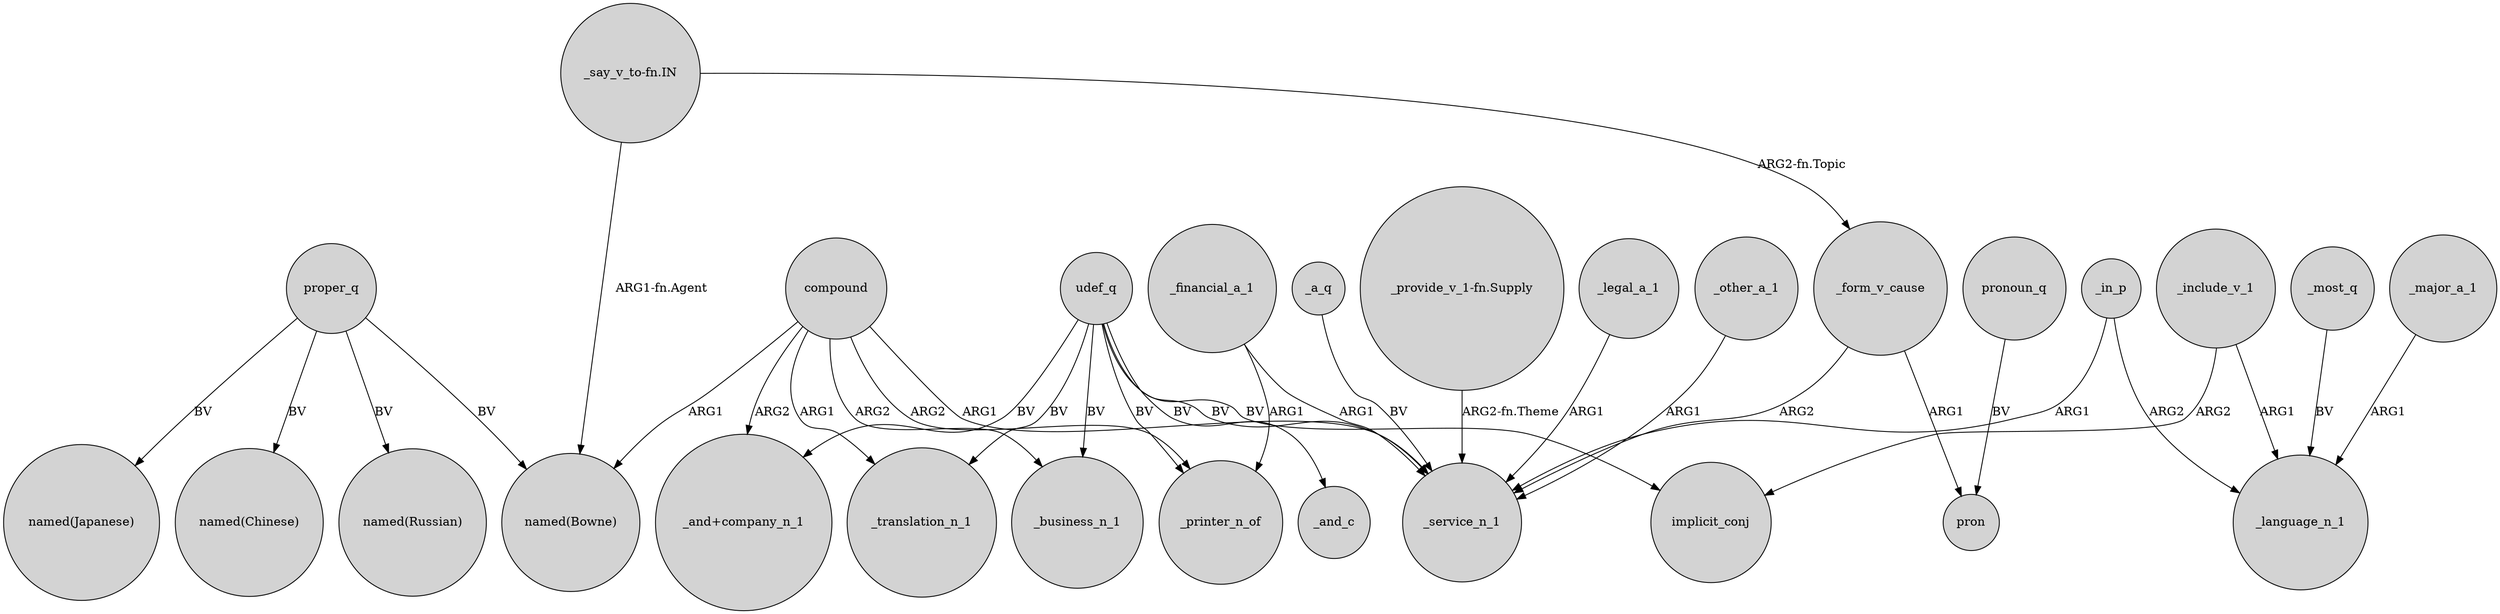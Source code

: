 digraph {
	node [shape=circle style=filled]
	compound -> "named(Bowne)" [label=ARG1]
	proper_q -> "named(Russian)" [label=BV]
	compound -> _printer_n_of [label=ARG2]
	"_provide_v_1-fn.Supply" -> _service_n_1 [label="ARG2-fn.Theme"]
	_legal_a_1 -> _service_n_1 [label=ARG1]
	_other_a_1 -> _service_n_1 [label=ARG1]
	_financial_a_1 -> _service_n_1 [label=ARG1]
	_include_v_1 -> implicit_conj [label=ARG2]
	udef_q -> implicit_conj [label=BV]
	_in_p -> _service_n_1 [label=ARG1]
	_form_v_cause -> _service_n_1 [label=ARG2]
	_financial_a_1 -> _printer_n_of [label=ARG1]
	compound -> _translation_n_1 [label=ARG1]
	pronoun_q -> pron [label=BV]
	udef_q -> _service_n_1 [label=BV]
	compound -> "_and+company_n_1" [label=ARG2]
	_most_q -> _language_n_1 [label=BV]
	_a_q -> _service_n_1 [label=BV]
	"_say_v_to-fn.IN" -> "named(Bowne)" [label="ARG1-fn.Agent"]
	compound -> _business_n_1 [label=ARG2]
	_form_v_cause -> pron [label=ARG1]
	udef_q -> _printer_n_of [label=BV]
	udef_q -> _translation_n_1 [label=BV]
	_in_p -> _language_n_1 [label=ARG2]
	_include_v_1 -> _language_n_1 [label=ARG1]
	proper_q -> "named(Bowne)" [label=BV]
	udef_q -> _business_n_1 [label=BV]
	proper_q -> "named(Japanese)" [label=BV]
	udef_q -> "_and+company_n_1" [label=BV]
	proper_q -> "named(Chinese)" [label=BV]
	"_say_v_to-fn.IN" -> _form_v_cause [label="ARG2-fn.Topic"]
	_major_a_1 -> _language_n_1 [label=ARG1]
	udef_q -> _and_c [label=BV]
	compound -> _service_n_1 [label=ARG1]
}
